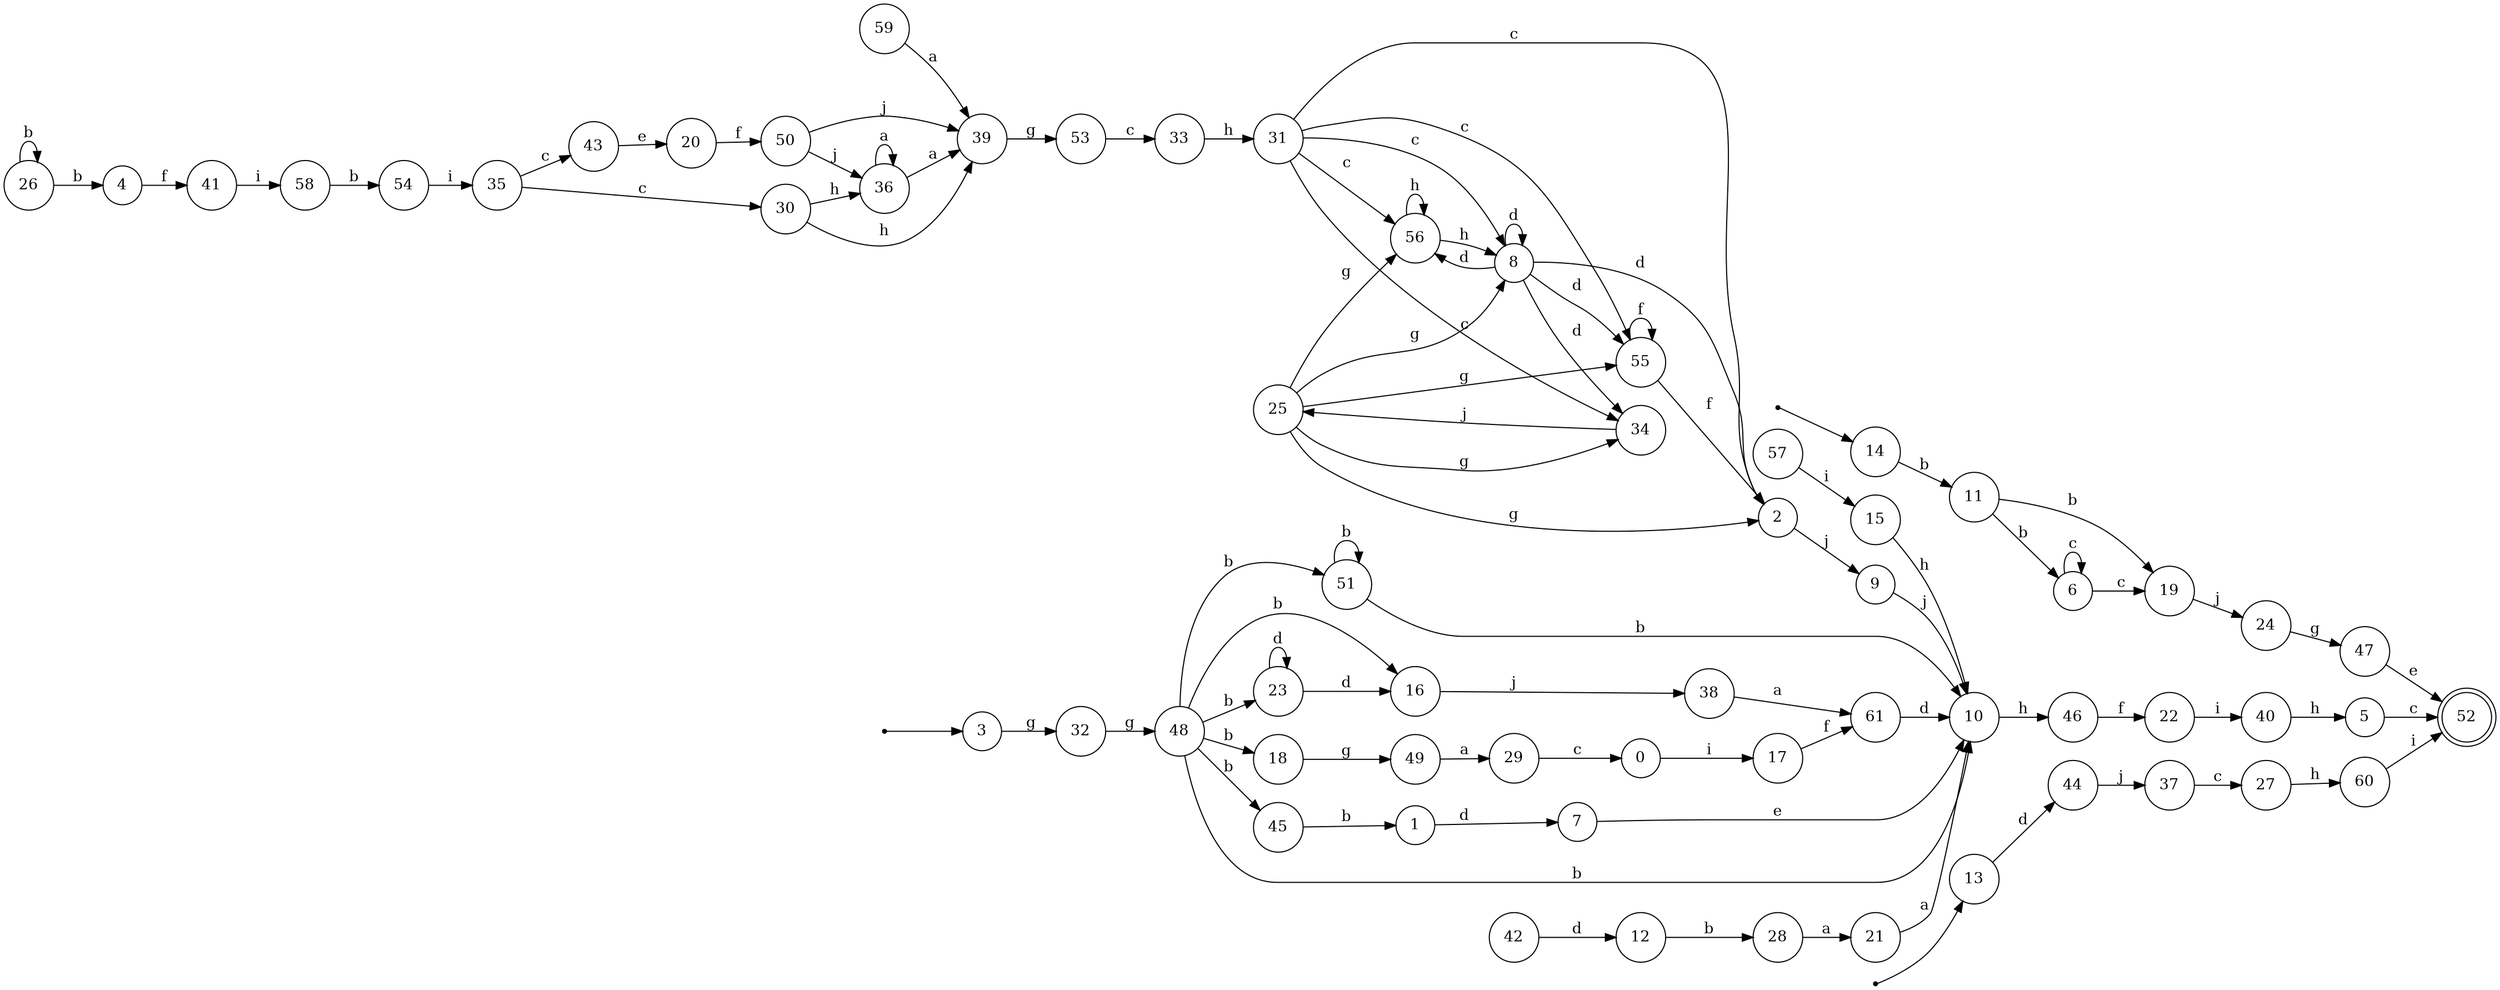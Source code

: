 digraph {
	rankdir = LR;
	size = "30,20";
	node [shape = point]; "dummy0"
	node [shape = circle]; "14"
	"dummy0" -> "14";
	node [shape = point]; "dummy1"
	node [shape = circle]; "3"
	"dummy1" -> "3";
	node [shape = point]; "dummy2"
	node [shape = circle]; "13"
	"dummy2" -> "13";
	node [shape = circle]; "42";
	node [shape = circle]; "20";
	node [shape = circle]; "7";
	node [shape = circle]; "38";
	node [shape = circle]; "43";
	node [shape = circle]; "49";
	node [shape = circle]; "1";
	node [shape = circle]; "48";
	node [shape = circle]; "40";
	node [shape = circle]; "25";
	node [shape = circle]; "4";
	node [shape = circle]; "36";
	node [shape = circle]; "44";
	node [shape = circle]; "0";
	node [shape = circle]; "18";
	node [shape = circle]; "47";
	node [shape = circle]; "54";
	node [shape = circle]; "32";
	node [shape = circle]; "29";
	node [shape = circle]; "59";
	node [shape = circle]; "31";
	node [shape = circle]; "24";
	node [shape = circle]; "45";
	node [shape = circle]; "22";
	node [shape = circle]; "53";
	node [shape = circle]; "56";
	node [shape = circle]; "21";
	node [shape = circle]; "23";
	node [shape = circle]; "35";
	node [shape = circle]; "37";
	node [shape = circle]; "46";
	node [shape = circle]; "16";
	node [shape = circle]; "41";
	node [shape = circle]; "19";
	node [shape = circle]; "34";
	node [shape = circle]; "58";
	node [shape = circle]; "57";
	node [shape = doublecircle]; "52";
	node [shape = circle]; "11";
	node [shape = circle]; "28";
	node [shape = circle]; "2";
	node [shape = circle]; "5";
	node [shape = circle]; "55";
	node [shape = circle]; "61";
	node [shape = circle]; "15";
	node [shape = circle]; "6";
	node [shape = circle]; "9";
	node [shape = circle]; "39";
	node [shape = circle]; "10";
	node [shape = circle]; "12";
	node [shape = circle]; "8";
	node [shape = circle]; "51";
	node [shape = circle]; "17";
	node [shape = circle]; "50";
	node [shape = circle]; "60";
	node [shape = circle]; "30";
	node [shape = circle]; "26";
	node [shape = circle]; "33";
	node [shape = circle]; "27";
	"56" -> "56" [label = "h"];
	"56" -> "8" [label = "h"];
	"26" -> "4" [label = "b"];
	"26" -> "26" [label = "b"];
	"13" -> "44" [label = "d"];
	"30" -> "36" [label = "h"];
	"30" -> "39" [label = "h"];
	"54" -> "35" [label = "i"];
	"31" -> "8" [label = "c"];
	"31" -> "55" [label = "c"];
	"31" -> "2" [label = "c"];
	"31" -> "34" [label = "c"];
	"31" -> "56" [label = "c"];
	"36" -> "36" [label = "a"];
	"36" -> "39" [label = "a"];
	"41" -> "58" [label = "i"];
	"58" -> "54" [label = "b"];
	"29" -> "0" [label = "c"];
	"57" -> "15" [label = "i"];
	"18" -> "49" [label = "g"];
	"17" -> "61" [label = "f"];
	"2" -> "9" [label = "j"];
	"37" -> "27" [label = "c"];
	"19" -> "24" [label = "j"];
	"38" -> "61" [label = "a"];
	"46" -> "22" [label = "f"];
	"33" -> "31" [label = "h"];
	"9" -> "10" [label = "j"];
	"44" -> "37" [label = "j"];
	"27" -> "60" [label = "h"];
	"11" -> "19" [label = "b"];
	"11" -> "6" [label = "b"];
	"10" -> "46" [label = "h"];
	"45" -> "1" [label = "b"];
	"25" -> "2" [label = "g"];
	"25" -> "56" [label = "g"];
	"25" -> "55" [label = "g"];
	"25" -> "34" [label = "g"];
	"25" -> "8" [label = "g"];
	"24" -> "47" [label = "g"];
	"39" -> "53" [label = "g"];
	"12" -> "28" [label = "b"];
	"16" -> "38" [label = "j"];
	"14" -> "11" [label = "b"];
	"34" -> "25" [label = "j"];
	"8" -> "34" [label = "d"];
	"8" -> "2" [label = "d"];
	"8" -> "55" [label = "d"];
	"8" -> "8" [label = "d"];
	"8" -> "56" [label = "d"];
	"20" -> "50" [label = "f"];
	"6" -> "6" [label = "c"];
	"6" -> "19" [label = "c"];
	"59" -> "39" [label = "a"];
	"23" -> "23" [label = "d"];
	"23" -> "16" [label = "d"];
	"51" -> "10" [label = "b"];
	"51" -> "51" [label = "b"];
	"35" -> "30" [label = "c"];
	"35" -> "43" [label = "c"];
	"53" -> "33" [label = "c"];
	"21" -> "10" [label = "a"];
	"60" -> "52" [label = "i"];
	"28" -> "21" [label = "a"];
	"42" -> "12" [label = "d"];
	"48" -> "23" [label = "b"];
	"48" -> "10" [label = "b"];
	"48" -> "51" [label = "b"];
	"48" -> "45" [label = "b"];
	"48" -> "16" [label = "b"];
	"48" -> "18" [label = "b"];
	"0" -> "17" [label = "i"];
	"61" -> "10" [label = "d"];
	"5" -> "52" [label = "c"];
	"3" -> "32" [label = "g"];
	"43" -> "20" [label = "e"];
	"32" -> "48" [label = "g"];
	"1" -> "7" [label = "d"];
	"50" -> "39" [label = "j"];
	"50" -> "36" [label = "j"];
	"49" -> "29" [label = "a"];
	"22" -> "40" [label = "i"];
	"15" -> "10" [label = "h"];
	"47" -> "52" [label = "e"];
	"4" -> "41" [label = "f"];
	"40" -> "5" [label = "h"];
	"7" -> "10" [label = "e"];
	"55" -> "55" [label = "f"];
	"55" -> "2" [label = "f"];
}